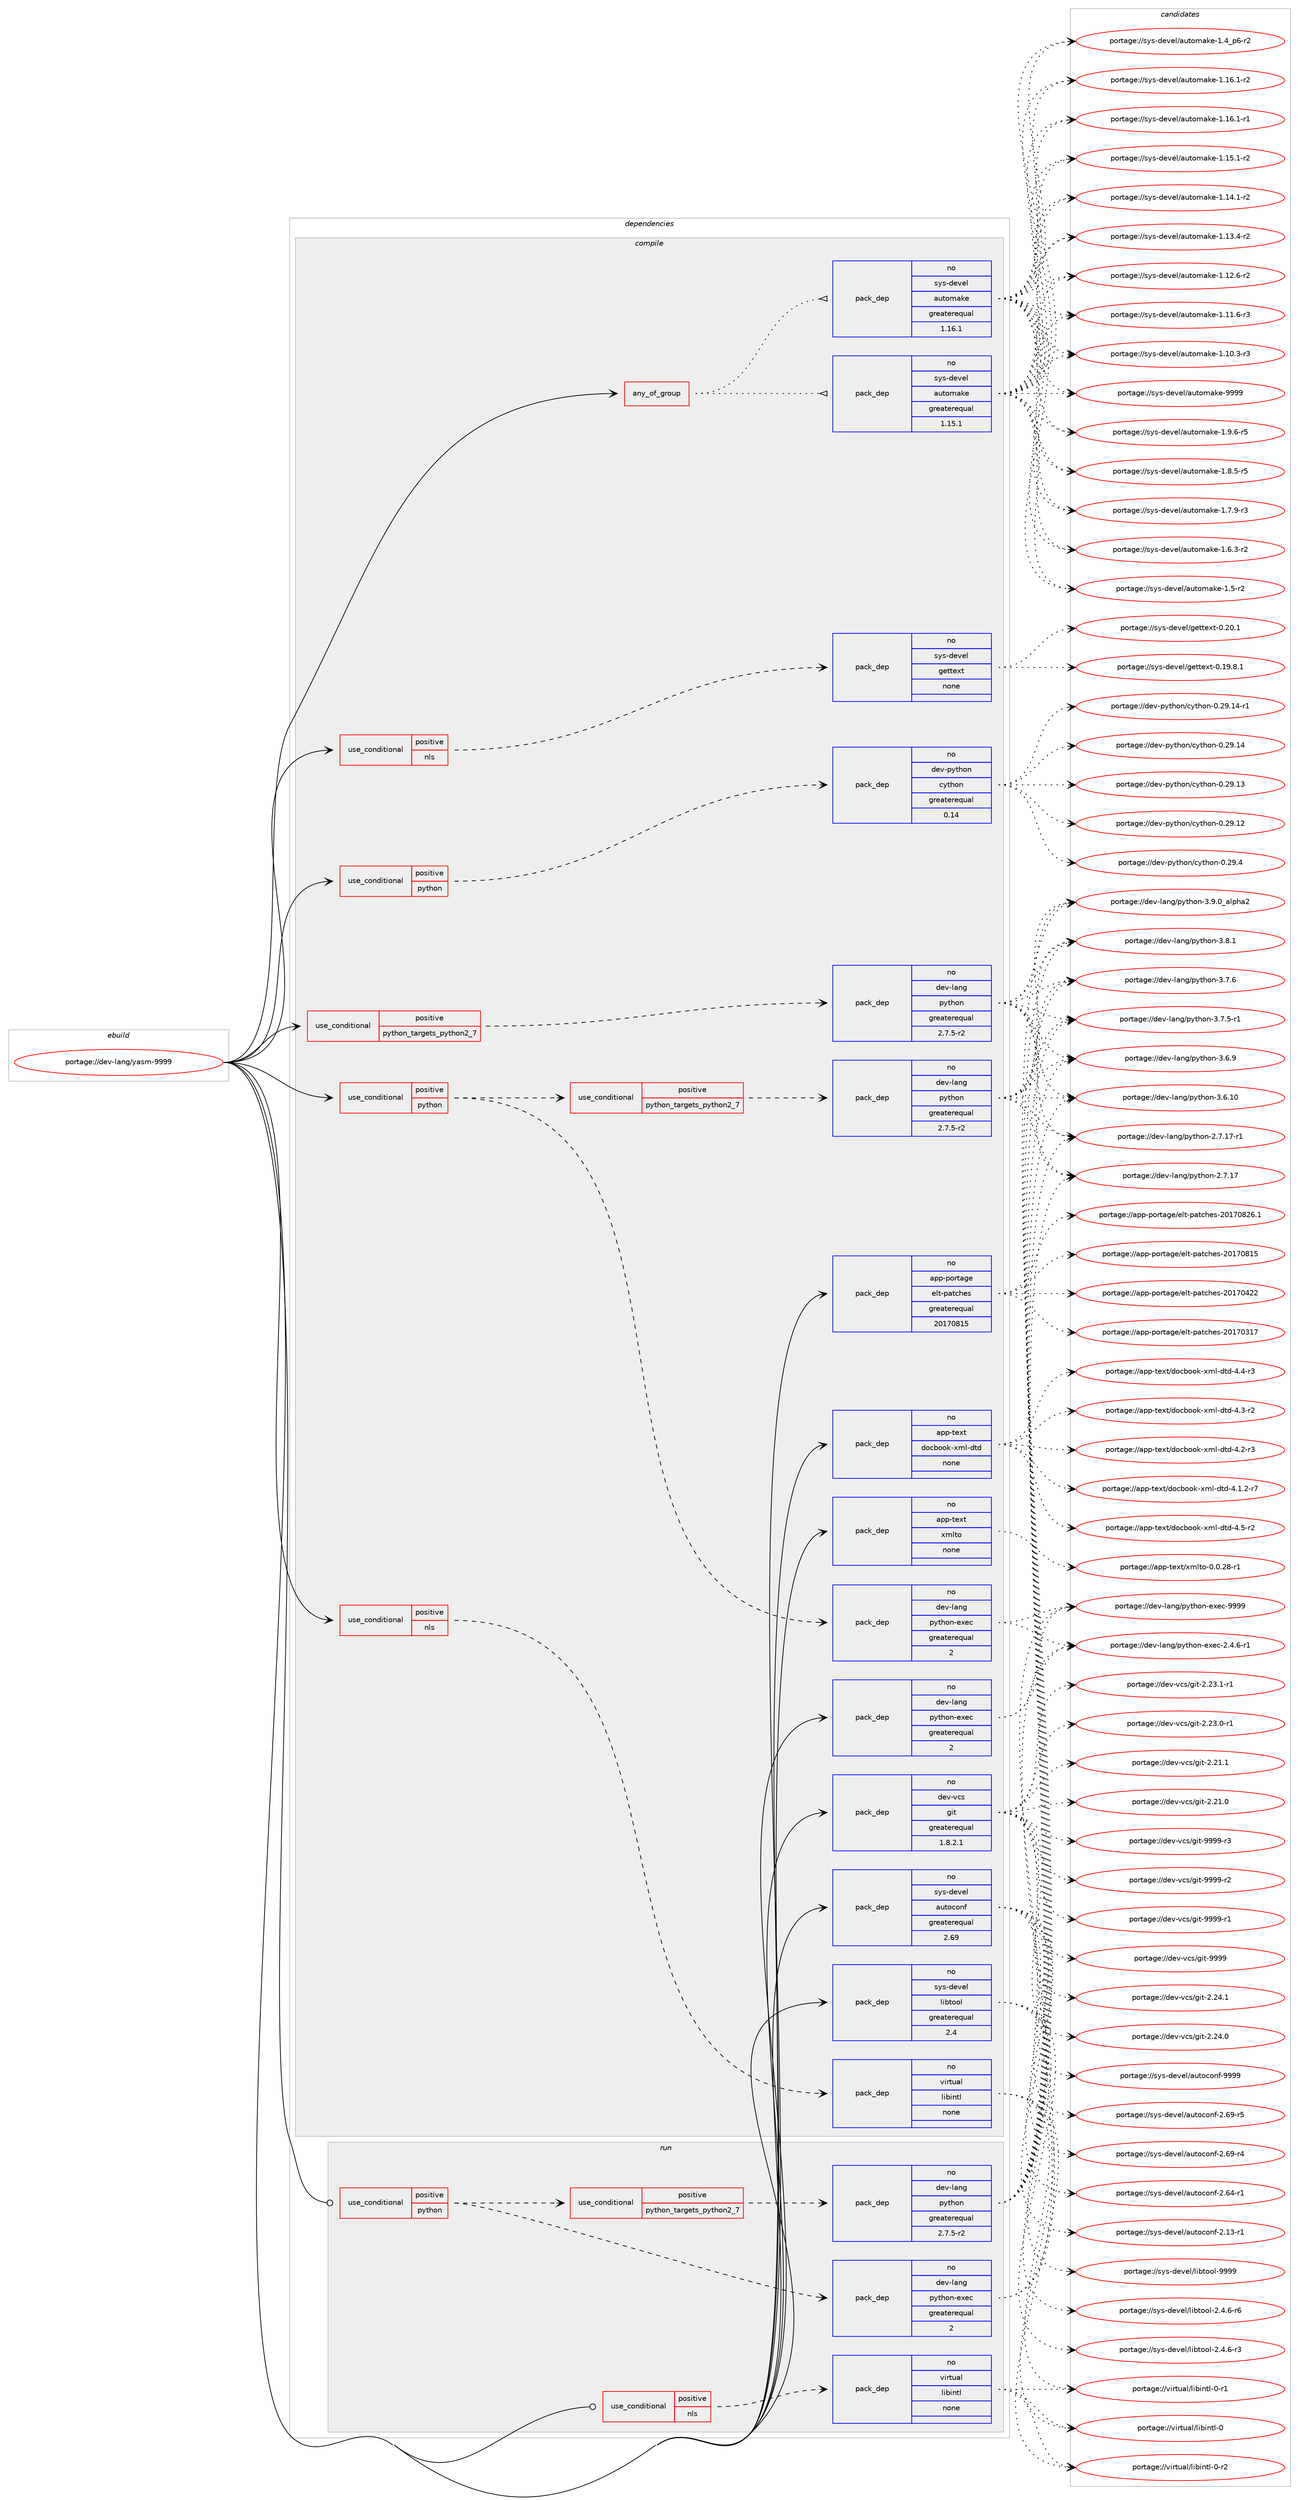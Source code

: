 digraph prolog {

# *************
# Graph options
# *************

newrank=true;
concentrate=true;
compound=true;
graph [rankdir=LR,fontname=Helvetica,fontsize=10,ranksep=1.5];#, ranksep=2.5, nodesep=0.2];
edge  [arrowhead=vee];
node  [fontname=Helvetica,fontsize=10];

# **********
# The ebuild
# **********

subgraph cluster_leftcol {
color=gray;
label=<<i>ebuild</i>>;
id [label="portage://dev-lang/yasm-9999", color=red, width=4, href="../dev-lang/yasm-9999.svg"];
}

# ****************
# The dependencies
# ****************

subgraph cluster_midcol {
color=gray;
label=<<i>dependencies</i>>;
subgraph cluster_compile {
fillcolor="#eeeeee";
style=filled;
label=<<i>compile</i>>;
subgraph any5150 {
dependency516960 [label=<<TABLE BORDER="0" CELLBORDER="1" CELLSPACING="0" CELLPADDING="4"><TR><TD CELLPADDING="10">any_of_group</TD></TR></TABLE>>, shape=none, color=red];subgraph pack385137 {
dependency516961 [label=<<TABLE BORDER="0" CELLBORDER="1" CELLSPACING="0" CELLPADDING="4" WIDTH="220"><TR><TD ROWSPAN="6" CELLPADDING="30">pack_dep</TD></TR><TR><TD WIDTH="110">no</TD></TR><TR><TD>sys-devel</TD></TR><TR><TD>automake</TD></TR><TR><TD>greaterequal</TD></TR><TR><TD>1.16.1</TD></TR></TABLE>>, shape=none, color=blue];
}
dependency516960:e -> dependency516961:w [weight=20,style="dotted",arrowhead="oinv"];
subgraph pack385138 {
dependency516962 [label=<<TABLE BORDER="0" CELLBORDER="1" CELLSPACING="0" CELLPADDING="4" WIDTH="220"><TR><TD ROWSPAN="6" CELLPADDING="30">pack_dep</TD></TR><TR><TD WIDTH="110">no</TD></TR><TR><TD>sys-devel</TD></TR><TR><TD>automake</TD></TR><TR><TD>greaterequal</TD></TR><TR><TD>1.15.1</TD></TR></TABLE>>, shape=none, color=blue];
}
dependency516960:e -> dependency516962:w [weight=20,style="dotted",arrowhead="oinv"];
}
id:e -> dependency516960:w [weight=20,style="solid",arrowhead="vee"];
subgraph cond126436 {
dependency516963 [label=<<TABLE BORDER="0" CELLBORDER="1" CELLSPACING="0" CELLPADDING="4"><TR><TD ROWSPAN="3" CELLPADDING="10">use_conditional</TD></TR><TR><TD>positive</TD></TR><TR><TD>nls</TD></TR></TABLE>>, shape=none, color=red];
subgraph pack385139 {
dependency516964 [label=<<TABLE BORDER="0" CELLBORDER="1" CELLSPACING="0" CELLPADDING="4" WIDTH="220"><TR><TD ROWSPAN="6" CELLPADDING="30">pack_dep</TD></TR><TR><TD WIDTH="110">no</TD></TR><TR><TD>sys-devel</TD></TR><TR><TD>gettext</TD></TR><TR><TD>none</TD></TR><TR><TD></TD></TR></TABLE>>, shape=none, color=blue];
}
dependency516963:e -> dependency516964:w [weight=20,style="dashed",arrowhead="vee"];
}
id:e -> dependency516963:w [weight=20,style="solid",arrowhead="vee"];
subgraph cond126437 {
dependency516965 [label=<<TABLE BORDER="0" CELLBORDER="1" CELLSPACING="0" CELLPADDING="4"><TR><TD ROWSPAN="3" CELLPADDING="10">use_conditional</TD></TR><TR><TD>positive</TD></TR><TR><TD>nls</TD></TR></TABLE>>, shape=none, color=red];
subgraph pack385140 {
dependency516966 [label=<<TABLE BORDER="0" CELLBORDER="1" CELLSPACING="0" CELLPADDING="4" WIDTH="220"><TR><TD ROWSPAN="6" CELLPADDING="30">pack_dep</TD></TR><TR><TD WIDTH="110">no</TD></TR><TR><TD>virtual</TD></TR><TR><TD>libintl</TD></TR><TR><TD>none</TD></TR><TR><TD></TD></TR></TABLE>>, shape=none, color=blue];
}
dependency516965:e -> dependency516966:w [weight=20,style="dashed",arrowhead="vee"];
}
id:e -> dependency516965:w [weight=20,style="solid",arrowhead="vee"];
subgraph cond126438 {
dependency516967 [label=<<TABLE BORDER="0" CELLBORDER="1" CELLSPACING="0" CELLPADDING="4"><TR><TD ROWSPAN="3" CELLPADDING="10">use_conditional</TD></TR><TR><TD>positive</TD></TR><TR><TD>python</TD></TR></TABLE>>, shape=none, color=red];
subgraph cond126439 {
dependency516968 [label=<<TABLE BORDER="0" CELLBORDER="1" CELLSPACING="0" CELLPADDING="4"><TR><TD ROWSPAN="3" CELLPADDING="10">use_conditional</TD></TR><TR><TD>positive</TD></TR><TR><TD>python_targets_python2_7</TD></TR></TABLE>>, shape=none, color=red];
subgraph pack385141 {
dependency516969 [label=<<TABLE BORDER="0" CELLBORDER="1" CELLSPACING="0" CELLPADDING="4" WIDTH="220"><TR><TD ROWSPAN="6" CELLPADDING="30">pack_dep</TD></TR><TR><TD WIDTH="110">no</TD></TR><TR><TD>dev-lang</TD></TR><TR><TD>python</TD></TR><TR><TD>greaterequal</TD></TR><TR><TD>2.7.5-r2</TD></TR></TABLE>>, shape=none, color=blue];
}
dependency516968:e -> dependency516969:w [weight=20,style="dashed",arrowhead="vee"];
}
dependency516967:e -> dependency516968:w [weight=20,style="dashed",arrowhead="vee"];
subgraph pack385142 {
dependency516970 [label=<<TABLE BORDER="0" CELLBORDER="1" CELLSPACING="0" CELLPADDING="4" WIDTH="220"><TR><TD ROWSPAN="6" CELLPADDING="30">pack_dep</TD></TR><TR><TD WIDTH="110">no</TD></TR><TR><TD>dev-lang</TD></TR><TR><TD>python-exec</TD></TR><TR><TD>greaterequal</TD></TR><TR><TD>2</TD></TR></TABLE>>, shape=none, color=blue];
}
dependency516967:e -> dependency516970:w [weight=20,style="dashed",arrowhead="vee"];
}
id:e -> dependency516967:w [weight=20,style="solid",arrowhead="vee"];
subgraph cond126440 {
dependency516971 [label=<<TABLE BORDER="0" CELLBORDER="1" CELLSPACING="0" CELLPADDING="4"><TR><TD ROWSPAN="3" CELLPADDING="10">use_conditional</TD></TR><TR><TD>positive</TD></TR><TR><TD>python</TD></TR></TABLE>>, shape=none, color=red];
subgraph pack385143 {
dependency516972 [label=<<TABLE BORDER="0" CELLBORDER="1" CELLSPACING="0" CELLPADDING="4" WIDTH="220"><TR><TD ROWSPAN="6" CELLPADDING="30">pack_dep</TD></TR><TR><TD WIDTH="110">no</TD></TR><TR><TD>dev-python</TD></TR><TR><TD>cython</TD></TR><TR><TD>greaterequal</TD></TR><TR><TD>0.14</TD></TR></TABLE>>, shape=none, color=blue];
}
dependency516971:e -> dependency516972:w [weight=20,style="dashed",arrowhead="vee"];
}
id:e -> dependency516971:w [weight=20,style="solid",arrowhead="vee"];
subgraph cond126441 {
dependency516973 [label=<<TABLE BORDER="0" CELLBORDER="1" CELLSPACING="0" CELLPADDING="4"><TR><TD ROWSPAN="3" CELLPADDING="10">use_conditional</TD></TR><TR><TD>positive</TD></TR><TR><TD>python_targets_python2_7</TD></TR></TABLE>>, shape=none, color=red];
subgraph pack385144 {
dependency516974 [label=<<TABLE BORDER="0" CELLBORDER="1" CELLSPACING="0" CELLPADDING="4" WIDTH="220"><TR><TD ROWSPAN="6" CELLPADDING="30">pack_dep</TD></TR><TR><TD WIDTH="110">no</TD></TR><TR><TD>dev-lang</TD></TR><TR><TD>python</TD></TR><TR><TD>greaterequal</TD></TR><TR><TD>2.7.5-r2</TD></TR></TABLE>>, shape=none, color=blue];
}
dependency516973:e -> dependency516974:w [weight=20,style="dashed",arrowhead="vee"];
}
id:e -> dependency516973:w [weight=20,style="solid",arrowhead="vee"];
subgraph pack385145 {
dependency516975 [label=<<TABLE BORDER="0" CELLBORDER="1" CELLSPACING="0" CELLPADDING="4" WIDTH="220"><TR><TD ROWSPAN="6" CELLPADDING="30">pack_dep</TD></TR><TR><TD WIDTH="110">no</TD></TR><TR><TD>app-portage</TD></TR><TR><TD>elt-patches</TD></TR><TR><TD>greaterequal</TD></TR><TR><TD>20170815</TD></TR></TABLE>>, shape=none, color=blue];
}
id:e -> dependency516975:w [weight=20,style="solid",arrowhead="vee"];
subgraph pack385146 {
dependency516976 [label=<<TABLE BORDER="0" CELLBORDER="1" CELLSPACING="0" CELLPADDING="4" WIDTH="220"><TR><TD ROWSPAN="6" CELLPADDING="30">pack_dep</TD></TR><TR><TD WIDTH="110">no</TD></TR><TR><TD>app-text</TD></TR><TR><TD>docbook-xml-dtd</TD></TR><TR><TD>none</TD></TR><TR><TD></TD></TR></TABLE>>, shape=none, color=blue];
}
id:e -> dependency516976:w [weight=20,style="solid",arrowhead="vee"];
subgraph pack385147 {
dependency516977 [label=<<TABLE BORDER="0" CELLBORDER="1" CELLSPACING="0" CELLPADDING="4" WIDTH="220"><TR><TD ROWSPAN="6" CELLPADDING="30">pack_dep</TD></TR><TR><TD WIDTH="110">no</TD></TR><TR><TD>app-text</TD></TR><TR><TD>xmlto</TD></TR><TR><TD>none</TD></TR><TR><TD></TD></TR></TABLE>>, shape=none, color=blue];
}
id:e -> dependency516977:w [weight=20,style="solid",arrowhead="vee"];
subgraph pack385148 {
dependency516978 [label=<<TABLE BORDER="0" CELLBORDER="1" CELLSPACING="0" CELLPADDING="4" WIDTH="220"><TR><TD ROWSPAN="6" CELLPADDING="30">pack_dep</TD></TR><TR><TD WIDTH="110">no</TD></TR><TR><TD>dev-lang</TD></TR><TR><TD>python-exec</TD></TR><TR><TD>greaterequal</TD></TR><TR><TD>2</TD></TR></TABLE>>, shape=none, color=blue];
}
id:e -> dependency516978:w [weight=20,style="solid",arrowhead="vee"];
subgraph pack385149 {
dependency516979 [label=<<TABLE BORDER="0" CELLBORDER="1" CELLSPACING="0" CELLPADDING="4" WIDTH="220"><TR><TD ROWSPAN="6" CELLPADDING="30">pack_dep</TD></TR><TR><TD WIDTH="110">no</TD></TR><TR><TD>dev-vcs</TD></TR><TR><TD>git</TD></TR><TR><TD>greaterequal</TD></TR><TR><TD>1.8.2.1</TD></TR></TABLE>>, shape=none, color=blue];
}
id:e -> dependency516979:w [weight=20,style="solid",arrowhead="vee"];
subgraph pack385150 {
dependency516980 [label=<<TABLE BORDER="0" CELLBORDER="1" CELLSPACING="0" CELLPADDING="4" WIDTH="220"><TR><TD ROWSPAN="6" CELLPADDING="30">pack_dep</TD></TR><TR><TD WIDTH="110">no</TD></TR><TR><TD>sys-devel</TD></TR><TR><TD>autoconf</TD></TR><TR><TD>greaterequal</TD></TR><TR><TD>2.69</TD></TR></TABLE>>, shape=none, color=blue];
}
id:e -> dependency516980:w [weight=20,style="solid",arrowhead="vee"];
subgraph pack385151 {
dependency516981 [label=<<TABLE BORDER="0" CELLBORDER="1" CELLSPACING="0" CELLPADDING="4" WIDTH="220"><TR><TD ROWSPAN="6" CELLPADDING="30">pack_dep</TD></TR><TR><TD WIDTH="110">no</TD></TR><TR><TD>sys-devel</TD></TR><TR><TD>libtool</TD></TR><TR><TD>greaterequal</TD></TR><TR><TD>2.4</TD></TR></TABLE>>, shape=none, color=blue];
}
id:e -> dependency516981:w [weight=20,style="solid",arrowhead="vee"];
}
subgraph cluster_compileandrun {
fillcolor="#eeeeee";
style=filled;
label=<<i>compile and run</i>>;
}
subgraph cluster_run {
fillcolor="#eeeeee";
style=filled;
label=<<i>run</i>>;
subgraph cond126442 {
dependency516982 [label=<<TABLE BORDER="0" CELLBORDER="1" CELLSPACING="0" CELLPADDING="4"><TR><TD ROWSPAN="3" CELLPADDING="10">use_conditional</TD></TR><TR><TD>positive</TD></TR><TR><TD>nls</TD></TR></TABLE>>, shape=none, color=red];
subgraph pack385152 {
dependency516983 [label=<<TABLE BORDER="0" CELLBORDER="1" CELLSPACING="0" CELLPADDING="4" WIDTH="220"><TR><TD ROWSPAN="6" CELLPADDING="30">pack_dep</TD></TR><TR><TD WIDTH="110">no</TD></TR><TR><TD>virtual</TD></TR><TR><TD>libintl</TD></TR><TR><TD>none</TD></TR><TR><TD></TD></TR></TABLE>>, shape=none, color=blue];
}
dependency516982:e -> dependency516983:w [weight=20,style="dashed",arrowhead="vee"];
}
id:e -> dependency516982:w [weight=20,style="solid",arrowhead="odot"];
subgraph cond126443 {
dependency516984 [label=<<TABLE BORDER="0" CELLBORDER="1" CELLSPACING="0" CELLPADDING="4"><TR><TD ROWSPAN="3" CELLPADDING="10">use_conditional</TD></TR><TR><TD>positive</TD></TR><TR><TD>python</TD></TR></TABLE>>, shape=none, color=red];
subgraph cond126444 {
dependency516985 [label=<<TABLE BORDER="0" CELLBORDER="1" CELLSPACING="0" CELLPADDING="4"><TR><TD ROWSPAN="3" CELLPADDING="10">use_conditional</TD></TR><TR><TD>positive</TD></TR><TR><TD>python_targets_python2_7</TD></TR></TABLE>>, shape=none, color=red];
subgraph pack385153 {
dependency516986 [label=<<TABLE BORDER="0" CELLBORDER="1" CELLSPACING="0" CELLPADDING="4" WIDTH="220"><TR><TD ROWSPAN="6" CELLPADDING="30">pack_dep</TD></TR><TR><TD WIDTH="110">no</TD></TR><TR><TD>dev-lang</TD></TR><TR><TD>python</TD></TR><TR><TD>greaterequal</TD></TR><TR><TD>2.7.5-r2</TD></TR></TABLE>>, shape=none, color=blue];
}
dependency516985:e -> dependency516986:w [weight=20,style="dashed",arrowhead="vee"];
}
dependency516984:e -> dependency516985:w [weight=20,style="dashed",arrowhead="vee"];
subgraph pack385154 {
dependency516987 [label=<<TABLE BORDER="0" CELLBORDER="1" CELLSPACING="0" CELLPADDING="4" WIDTH="220"><TR><TD ROWSPAN="6" CELLPADDING="30">pack_dep</TD></TR><TR><TD WIDTH="110">no</TD></TR><TR><TD>dev-lang</TD></TR><TR><TD>python-exec</TD></TR><TR><TD>greaterequal</TD></TR><TR><TD>2</TD></TR></TABLE>>, shape=none, color=blue];
}
dependency516984:e -> dependency516987:w [weight=20,style="dashed",arrowhead="vee"];
}
id:e -> dependency516984:w [weight=20,style="solid",arrowhead="odot"];
}
}

# **************
# The candidates
# **************

subgraph cluster_choices {
rank=same;
color=gray;
label=<<i>candidates</i>>;

subgraph choice385137 {
color=black;
nodesep=1;
choice115121115451001011181011084797117116111109971071014557575757 [label="portage://sys-devel/automake-9999", color=red, width=4,href="../sys-devel/automake-9999.svg"];
choice115121115451001011181011084797117116111109971071014549465746544511453 [label="portage://sys-devel/automake-1.9.6-r5", color=red, width=4,href="../sys-devel/automake-1.9.6-r5.svg"];
choice115121115451001011181011084797117116111109971071014549465646534511453 [label="portage://sys-devel/automake-1.8.5-r5", color=red, width=4,href="../sys-devel/automake-1.8.5-r5.svg"];
choice115121115451001011181011084797117116111109971071014549465546574511451 [label="portage://sys-devel/automake-1.7.9-r3", color=red, width=4,href="../sys-devel/automake-1.7.9-r3.svg"];
choice115121115451001011181011084797117116111109971071014549465446514511450 [label="portage://sys-devel/automake-1.6.3-r2", color=red, width=4,href="../sys-devel/automake-1.6.3-r2.svg"];
choice11512111545100101118101108479711711611110997107101454946534511450 [label="portage://sys-devel/automake-1.5-r2", color=red, width=4,href="../sys-devel/automake-1.5-r2.svg"];
choice115121115451001011181011084797117116111109971071014549465295112544511450 [label="portage://sys-devel/automake-1.4_p6-r2", color=red, width=4,href="../sys-devel/automake-1.4_p6-r2.svg"];
choice11512111545100101118101108479711711611110997107101454946495446494511450 [label="portage://sys-devel/automake-1.16.1-r2", color=red, width=4,href="../sys-devel/automake-1.16.1-r2.svg"];
choice11512111545100101118101108479711711611110997107101454946495446494511449 [label="portage://sys-devel/automake-1.16.1-r1", color=red, width=4,href="../sys-devel/automake-1.16.1-r1.svg"];
choice11512111545100101118101108479711711611110997107101454946495346494511450 [label="portage://sys-devel/automake-1.15.1-r2", color=red, width=4,href="../sys-devel/automake-1.15.1-r2.svg"];
choice11512111545100101118101108479711711611110997107101454946495246494511450 [label="portage://sys-devel/automake-1.14.1-r2", color=red, width=4,href="../sys-devel/automake-1.14.1-r2.svg"];
choice11512111545100101118101108479711711611110997107101454946495146524511450 [label="portage://sys-devel/automake-1.13.4-r2", color=red, width=4,href="../sys-devel/automake-1.13.4-r2.svg"];
choice11512111545100101118101108479711711611110997107101454946495046544511450 [label="portage://sys-devel/automake-1.12.6-r2", color=red, width=4,href="../sys-devel/automake-1.12.6-r2.svg"];
choice11512111545100101118101108479711711611110997107101454946494946544511451 [label="portage://sys-devel/automake-1.11.6-r3", color=red, width=4,href="../sys-devel/automake-1.11.6-r3.svg"];
choice11512111545100101118101108479711711611110997107101454946494846514511451 [label="portage://sys-devel/automake-1.10.3-r3", color=red, width=4,href="../sys-devel/automake-1.10.3-r3.svg"];
dependency516961:e -> choice115121115451001011181011084797117116111109971071014557575757:w [style=dotted,weight="100"];
dependency516961:e -> choice115121115451001011181011084797117116111109971071014549465746544511453:w [style=dotted,weight="100"];
dependency516961:e -> choice115121115451001011181011084797117116111109971071014549465646534511453:w [style=dotted,weight="100"];
dependency516961:e -> choice115121115451001011181011084797117116111109971071014549465546574511451:w [style=dotted,weight="100"];
dependency516961:e -> choice115121115451001011181011084797117116111109971071014549465446514511450:w [style=dotted,weight="100"];
dependency516961:e -> choice11512111545100101118101108479711711611110997107101454946534511450:w [style=dotted,weight="100"];
dependency516961:e -> choice115121115451001011181011084797117116111109971071014549465295112544511450:w [style=dotted,weight="100"];
dependency516961:e -> choice11512111545100101118101108479711711611110997107101454946495446494511450:w [style=dotted,weight="100"];
dependency516961:e -> choice11512111545100101118101108479711711611110997107101454946495446494511449:w [style=dotted,weight="100"];
dependency516961:e -> choice11512111545100101118101108479711711611110997107101454946495346494511450:w [style=dotted,weight="100"];
dependency516961:e -> choice11512111545100101118101108479711711611110997107101454946495246494511450:w [style=dotted,weight="100"];
dependency516961:e -> choice11512111545100101118101108479711711611110997107101454946495146524511450:w [style=dotted,weight="100"];
dependency516961:e -> choice11512111545100101118101108479711711611110997107101454946495046544511450:w [style=dotted,weight="100"];
dependency516961:e -> choice11512111545100101118101108479711711611110997107101454946494946544511451:w [style=dotted,weight="100"];
dependency516961:e -> choice11512111545100101118101108479711711611110997107101454946494846514511451:w [style=dotted,weight="100"];
}
subgraph choice385138 {
color=black;
nodesep=1;
choice115121115451001011181011084797117116111109971071014557575757 [label="portage://sys-devel/automake-9999", color=red, width=4,href="../sys-devel/automake-9999.svg"];
choice115121115451001011181011084797117116111109971071014549465746544511453 [label="portage://sys-devel/automake-1.9.6-r5", color=red, width=4,href="../sys-devel/automake-1.9.6-r5.svg"];
choice115121115451001011181011084797117116111109971071014549465646534511453 [label="portage://sys-devel/automake-1.8.5-r5", color=red, width=4,href="../sys-devel/automake-1.8.5-r5.svg"];
choice115121115451001011181011084797117116111109971071014549465546574511451 [label="portage://sys-devel/automake-1.7.9-r3", color=red, width=4,href="../sys-devel/automake-1.7.9-r3.svg"];
choice115121115451001011181011084797117116111109971071014549465446514511450 [label="portage://sys-devel/automake-1.6.3-r2", color=red, width=4,href="../sys-devel/automake-1.6.3-r2.svg"];
choice11512111545100101118101108479711711611110997107101454946534511450 [label="portage://sys-devel/automake-1.5-r2", color=red, width=4,href="../sys-devel/automake-1.5-r2.svg"];
choice115121115451001011181011084797117116111109971071014549465295112544511450 [label="portage://sys-devel/automake-1.4_p6-r2", color=red, width=4,href="../sys-devel/automake-1.4_p6-r2.svg"];
choice11512111545100101118101108479711711611110997107101454946495446494511450 [label="portage://sys-devel/automake-1.16.1-r2", color=red, width=4,href="../sys-devel/automake-1.16.1-r2.svg"];
choice11512111545100101118101108479711711611110997107101454946495446494511449 [label="portage://sys-devel/automake-1.16.1-r1", color=red, width=4,href="../sys-devel/automake-1.16.1-r1.svg"];
choice11512111545100101118101108479711711611110997107101454946495346494511450 [label="portage://sys-devel/automake-1.15.1-r2", color=red, width=4,href="../sys-devel/automake-1.15.1-r2.svg"];
choice11512111545100101118101108479711711611110997107101454946495246494511450 [label="portage://sys-devel/automake-1.14.1-r2", color=red, width=4,href="../sys-devel/automake-1.14.1-r2.svg"];
choice11512111545100101118101108479711711611110997107101454946495146524511450 [label="portage://sys-devel/automake-1.13.4-r2", color=red, width=4,href="../sys-devel/automake-1.13.4-r2.svg"];
choice11512111545100101118101108479711711611110997107101454946495046544511450 [label="portage://sys-devel/automake-1.12.6-r2", color=red, width=4,href="../sys-devel/automake-1.12.6-r2.svg"];
choice11512111545100101118101108479711711611110997107101454946494946544511451 [label="portage://sys-devel/automake-1.11.6-r3", color=red, width=4,href="../sys-devel/automake-1.11.6-r3.svg"];
choice11512111545100101118101108479711711611110997107101454946494846514511451 [label="portage://sys-devel/automake-1.10.3-r3", color=red, width=4,href="../sys-devel/automake-1.10.3-r3.svg"];
dependency516962:e -> choice115121115451001011181011084797117116111109971071014557575757:w [style=dotted,weight="100"];
dependency516962:e -> choice115121115451001011181011084797117116111109971071014549465746544511453:w [style=dotted,weight="100"];
dependency516962:e -> choice115121115451001011181011084797117116111109971071014549465646534511453:w [style=dotted,weight="100"];
dependency516962:e -> choice115121115451001011181011084797117116111109971071014549465546574511451:w [style=dotted,weight="100"];
dependency516962:e -> choice115121115451001011181011084797117116111109971071014549465446514511450:w [style=dotted,weight="100"];
dependency516962:e -> choice11512111545100101118101108479711711611110997107101454946534511450:w [style=dotted,weight="100"];
dependency516962:e -> choice115121115451001011181011084797117116111109971071014549465295112544511450:w [style=dotted,weight="100"];
dependency516962:e -> choice11512111545100101118101108479711711611110997107101454946495446494511450:w [style=dotted,weight="100"];
dependency516962:e -> choice11512111545100101118101108479711711611110997107101454946495446494511449:w [style=dotted,weight="100"];
dependency516962:e -> choice11512111545100101118101108479711711611110997107101454946495346494511450:w [style=dotted,weight="100"];
dependency516962:e -> choice11512111545100101118101108479711711611110997107101454946495246494511450:w [style=dotted,weight="100"];
dependency516962:e -> choice11512111545100101118101108479711711611110997107101454946495146524511450:w [style=dotted,weight="100"];
dependency516962:e -> choice11512111545100101118101108479711711611110997107101454946495046544511450:w [style=dotted,weight="100"];
dependency516962:e -> choice11512111545100101118101108479711711611110997107101454946494946544511451:w [style=dotted,weight="100"];
dependency516962:e -> choice11512111545100101118101108479711711611110997107101454946494846514511451:w [style=dotted,weight="100"];
}
subgraph choice385139 {
color=black;
nodesep=1;
choice115121115451001011181011084710310111611610112011645484650484649 [label="portage://sys-devel/gettext-0.20.1", color=red, width=4,href="../sys-devel/gettext-0.20.1.svg"];
choice1151211154510010111810110847103101116116101120116454846495746564649 [label="portage://sys-devel/gettext-0.19.8.1", color=red, width=4,href="../sys-devel/gettext-0.19.8.1.svg"];
dependency516964:e -> choice115121115451001011181011084710310111611610112011645484650484649:w [style=dotted,weight="100"];
dependency516964:e -> choice1151211154510010111810110847103101116116101120116454846495746564649:w [style=dotted,weight="100"];
}
subgraph choice385140 {
color=black;
nodesep=1;
choice11810511411611797108471081059810511011610845484511450 [label="portage://virtual/libintl-0-r2", color=red, width=4,href="../virtual/libintl-0-r2.svg"];
choice11810511411611797108471081059810511011610845484511449 [label="portage://virtual/libintl-0-r1", color=red, width=4,href="../virtual/libintl-0-r1.svg"];
choice1181051141161179710847108105981051101161084548 [label="portage://virtual/libintl-0", color=red, width=4,href="../virtual/libintl-0.svg"];
dependency516966:e -> choice11810511411611797108471081059810511011610845484511450:w [style=dotted,weight="100"];
dependency516966:e -> choice11810511411611797108471081059810511011610845484511449:w [style=dotted,weight="100"];
dependency516966:e -> choice1181051141161179710847108105981051101161084548:w [style=dotted,weight="100"];
}
subgraph choice385141 {
color=black;
nodesep=1;
choice10010111845108971101034711212111610411111045514657464895971081121049750 [label="portage://dev-lang/python-3.9.0_alpha2", color=red, width=4,href="../dev-lang/python-3.9.0_alpha2.svg"];
choice100101118451089711010347112121116104111110455146564649 [label="portage://dev-lang/python-3.8.1", color=red, width=4,href="../dev-lang/python-3.8.1.svg"];
choice100101118451089711010347112121116104111110455146554654 [label="portage://dev-lang/python-3.7.6", color=red, width=4,href="../dev-lang/python-3.7.6.svg"];
choice1001011184510897110103471121211161041111104551465546534511449 [label="portage://dev-lang/python-3.7.5-r1", color=red, width=4,href="../dev-lang/python-3.7.5-r1.svg"];
choice100101118451089711010347112121116104111110455146544657 [label="portage://dev-lang/python-3.6.9", color=red, width=4,href="../dev-lang/python-3.6.9.svg"];
choice10010111845108971101034711212111610411111045514654464948 [label="portage://dev-lang/python-3.6.10", color=red, width=4,href="../dev-lang/python-3.6.10.svg"];
choice100101118451089711010347112121116104111110455046554649554511449 [label="portage://dev-lang/python-2.7.17-r1", color=red, width=4,href="../dev-lang/python-2.7.17-r1.svg"];
choice10010111845108971101034711212111610411111045504655464955 [label="portage://dev-lang/python-2.7.17", color=red, width=4,href="../dev-lang/python-2.7.17.svg"];
dependency516969:e -> choice10010111845108971101034711212111610411111045514657464895971081121049750:w [style=dotted,weight="100"];
dependency516969:e -> choice100101118451089711010347112121116104111110455146564649:w [style=dotted,weight="100"];
dependency516969:e -> choice100101118451089711010347112121116104111110455146554654:w [style=dotted,weight="100"];
dependency516969:e -> choice1001011184510897110103471121211161041111104551465546534511449:w [style=dotted,weight="100"];
dependency516969:e -> choice100101118451089711010347112121116104111110455146544657:w [style=dotted,weight="100"];
dependency516969:e -> choice10010111845108971101034711212111610411111045514654464948:w [style=dotted,weight="100"];
dependency516969:e -> choice100101118451089711010347112121116104111110455046554649554511449:w [style=dotted,weight="100"];
dependency516969:e -> choice10010111845108971101034711212111610411111045504655464955:w [style=dotted,weight="100"];
}
subgraph choice385142 {
color=black;
nodesep=1;
choice10010111845108971101034711212111610411111045101120101994557575757 [label="portage://dev-lang/python-exec-9999", color=red, width=4,href="../dev-lang/python-exec-9999.svg"];
choice10010111845108971101034711212111610411111045101120101994550465246544511449 [label="portage://dev-lang/python-exec-2.4.6-r1", color=red, width=4,href="../dev-lang/python-exec-2.4.6-r1.svg"];
dependency516970:e -> choice10010111845108971101034711212111610411111045101120101994557575757:w [style=dotted,weight="100"];
dependency516970:e -> choice10010111845108971101034711212111610411111045101120101994550465246544511449:w [style=dotted,weight="100"];
}
subgraph choice385143 {
color=black;
nodesep=1;
choice10010111845112121116104111110479912111610411111045484650574652 [label="portage://dev-python/cython-0.29.4", color=red, width=4,href="../dev-python/cython-0.29.4.svg"];
choice10010111845112121116104111110479912111610411111045484650574649524511449 [label="portage://dev-python/cython-0.29.14-r1", color=red, width=4,href="../dev-python/cython-0.29.14-r1.svg"];
choice1001011184511212111610411111047991211161041111104548465057464952 [label="portage://dev-python/cython-0.29.14", color=red, width=4,href="../dev-python/cython-0.29.14.svg"];
choice1001011184511212111610411111047991211161041111104548465057464951 [label="portage://dev-python/cython-0.29.13", color=red, width=4,href="../dev-python/cython-0.29.13.svg"];
choice1001011184511212111610411111047991211161041111104548465057464950 [label="portage://dev-python/cython-0.29.12", color=red, width=4,href="../dev-python/cython-0.29.12.svg"];
dependency516972:e -> choice10010111845112121116104111110479912111610411111045484650574652:w [style=dotted,weight="100"];
dependency516972:e -> choice10010111845112121116104111110479912111610411111045484650574649524511449:w [style=dotted,weight="100"];
dependency516972:e -> choice1001011184511212111610411111047991211161041111104548465057464952:w [style=dotted,weight="100"];
dependency516972:e -> choice1001011184511212111610411111047991211161041111104548465057464951:w [style=dotted,weight="100"];
dependency516972:e -> choice1001011184511212111610411111047991211161041111104548465057464950:w [style=dotted,weight="100"];
}
subgraph choice385144 {
color=black;
nodesep=1;
choice10010111845108971101034711212111610411111045514657464895971081121049750 [label="portage://dev-lang/python-3.9.0_alpha2", color=red, width=4,href="../dev-lang/python-3.9.0_alpha2.svg"];
choice100101118451089711010347112121116104111110455146564649 [label="portage://dev-lang/python-3.8.1", color=red, width=4,href="../dev-lang/python-3.8.1.svg"];
choice100101118451089711010347112121116104111110455146554654 [label="portage://dev-lang/python-3.7.6", color=red, width=4,href="../dev-lang/python-3.7.6.svg"];
choice1001011184510897110103471121211161041111104551465546534511449 [label="portage://dev-lang/python-3.7.5-r1", color=red, width=4,href="../dev-lang/python-3.7.5-r1.svg"];
choice100101118451089711010347112121116104111110455146544657 [label="portage://dev-lang/python-3.6.9", color=red, width=4,href="../dev-lang/python-3.6.9.svg"];
choice10010111845108971101034711212111610411111045514654464948 [label="portage://dev-lang/python-3.6.10", color=red, width=4,href="../dev-lang/python-3.6.10.svg"];
choice100101118451089711010347112121116104111110455046554649554511449 [label="portage://dev-lang/python-2.7.17-r1", color=red, width=4,href="../dev-lang/python-2.7.17-r1.svg"];
choice10010111845108971101034711212111610411111045504655464955 [label="portage://dev-lang/python-2.7.17", color=red, width=4,href="../dev-lang/python-2.7.17.svg"];
dependency516974:e -> choice10010111845108971101034711212111610411111045514657464895971081121049750:w [style=dotted,weight="100"];
dependency516974:e -> choice100101118451089711010347112121116104111110455146564649:w [style=dotted,weight="100"];
dependency516974:e -> choice100101118451089711010347112121116104111110455146554654:w [style=dotted,weight="100"];
dependency516974:e -> choice1001011184510897110103471121211161041111104551465546534511449:w [style=dotted,weight="100"];
dependency516974:e -> choice100101118451089711010347112121116104111110455146544657:w [style=dotted,weight="100"];
dependency516974:e -> choice10010111845108971101034711212111610411111045514654464948:w [style=dotted,weight="100"];
dependency516974:e -> choice100101118451089711010347112121116104111110455046554649554511449:w [style=dotted,weight="100"];
dependency516974:e -> choice10010111845108971101034711212111610411111045504655464955:w [style=dotted,weight="100"];
}
subgraph choice385145 {
color=black;
nodesep=1;
choice971121124511211111411697103101471011081164511297116991041011154550484955485650544649 [label="portage://app-portage/elt-patches-20170826.1", color=red, width=4,href="../app-portage/elt-patches-20170826.1.svg"];
choice97112112451121111141169710310147101108116451129711699104101115455048495548564953 [label="portage://app-portage/elt-patches-20170815", color=red, width=4,href="../app-portage/elt-patches-20170815.svg"];
choice97112112451121111141169710310147101108116451129711699104101115455048495548525050 [label="portage://app-portage/elt-patches-20170422", color=red, width=4,href="../app-portage/elt-patches-20170422.svg"];
choice97112112451121111141169710310147101108116451129711699104101115455048495548514955 [label="portage://app-portage/elt-patches-20170317", color=red, width=4,href="../app-portage/elt-patches-20170317.svg"];
dependency516975:e -> choice971121124511211111411697103101471011081164511297116991041011154550484955485650544649:w [style=dotted,weight="100"];
dependency516975:e -> choice97112112451121111141169710310147101108116451129711699104101115455048495548564953:w [style=dotted,weight="100"];
dependency516975:e -> choice97112112451121111141169710310147101108116451129711699104101115455048495548525050:w [style=dotted,weight="100"];
dependency516975:e -> choice97112112451121111141169710310147101108116451129711699104101115455048495548514955:w [style=dotted,weight="100"];
}
subgraph choice385146 {
color=black;
nodesep=1;
choice97112112451161011201164710011199981111111074512010910845100116100455246534511450 [label="portage://app-text/docbook-xml-dtd-4.5-r2", color=red, width=4,href="../app-text/docbook-xml-dtd-4.5-r2.svg"];
choice97112112451161011201164710011199981111111074512010910845100116100455246524511451 [label="portage://app-text/docbook-xml-dtd-4.4-r3", color=red, width=4,href="../app-text/docbook-xml-dtd-4.4-r3.svg"];
choice97112112451161011201164710011199981111111074512010910845100116100455246514511450 [label="portage://app-text/docbook-xml-dtd-4.3-r2", color=red, width=4,href="../app-text/docbook-xml-dtd-4.3-r2.svg"];
choice97112112451161011201164710011199981111111074512010910845100116100455246504511451 [label="portage://app-text/docbook-xml-dtd-4.2-r3", color=red, width=4,href="../app-text/docbook-xml-dtd-4.2-r3.svg"];
choice971121124511610112011647100111999811111110745120109108451001161004552464946504511455 [label="portage://app-text/docbook-xml-dtd-4.1.2-r7", color=red, width=4,href="../app-text/docbook-xml-dtd-4.1.2-r7.svg"];
dependency516976:e -> choice97112112451161011201164710011199981111111074512010910845100116100455246534511450:w [style=dotted,weight="100"];
dependency516976:e -> choice97112112451161011201164710011199981111111074512010910845100116100455246524511451:w [style=dotted,weight="100"];
dependency516976:e -> choice97112112451161011201164710011199981111111074512010910845100116100455246514511450:w [style=dotted,weight="100"];
dependency516976:e -> choice97112112451161011201164710011199981111111074512010910845100116100455246504511451:w [style=dotted,weight="100"];
dependency516976:e -> choice971121124511610112011647100111999811111110745120109108451001161004552464946504511455:w [style=dotted,weight="100"];
}
subgraph choice385147 {
color=black;
nodesep=1;
choice971121124511610112011647120109108116111454846484650564511449 [label="portage://app-text/xmlto-0.0.28-r1", color=red, width=4,href="../app-text/xmlto-0.0.28-r1.svg"];
dependency516977:e -> choice971121124511610112011647120109108116111454846484650564511449:w [style=dotted,weight="100"];
}
subgraph choice385148 {
color=black;
nodesep=1;
choice10010111845108971101034711212111610411111045101120101994557575757 [label="portage://dev-lang/python-exec-9999", color=red, width=4,href="../dev-lang/python-exec-9999.svg"];
choice10010111845108971101034711212111610411111045101120101994550465246544511449 [label="portage://dev-lang/python-exec-2.4.6-r1", color=red, width=4,href="../dev-lang/python-exec-2.4.6-r1.svg"];
dependency516978:e -> choice10010111845108971101034711212111610411111045101120101994557575757:w [style=dotted,weight="100"];
dependency516978:e -> choice10010111845108971101034711212111610411111045101120101994550465246544511449:w [style=dotted,weight="100"];
}
subgraph choice385149 {
color=black;
nodesep=1;
choice10010111845118991154710310511645575757574511451 [label="portage://dev-vcs/git-9999-r3", color=red, width=4,href="../dev-vcs/git-9999-r3.svg"];
choice10010111845118991154710310511645575757574511450 [label="portage://dev-vcs/git-9999-r2", color=red, width=4,href="../dev-vcs/git-9999-r2.svg"];
choice10010111845118991154710310511645575757574511449 [label="portage://dev-vcs/git-9999-r1", color=red, width=4,href="../dev-vcs/git-9999-r1.svg"];
choice1001011184511899115471031051164557575757 [label="portage://dev-vcs/git-9999", color=red, width=4,href="../dev-vcs/git-9999.svg"];
choice10010111845118991154710310511645504650524649 [label="portage://dev-vcs/git-2.24.1", color=red, width=4,href="../dev-vcs/git-2.24.1.svg"];
choice10010111845118991154710310511645504650524648 [label="portage://dev-vcs/git-2.24.0", color=red, width=4,href="../dev-vcs/git-2.24.0.svg"];
choice100101118451189911547103105116455046505146494511449 [label="portage://dev-vcs/git-2.23.1-r1", color=red, width=4,href="../dev-vcs/git-2.23.1-r1.svg"];
choice100101118451189911547103105116455046505146484511449 [label="portage://dev-vcs/git-2.23.0-r1", color=red, width=4,href="../dev-vcs/git-2.23.0-r1.svg"];
choice10010111845118991154710310511645504650494649 [label="portage://dev-vcs/git-2.21.1", color=red, width=4,href="../dev-vcs/git-2.21.1.svg"];
choice10010111845118991154710310511645504650494648 [label="portage://dev-vcs/git-2.21.0", color=red, width=4,href="../dev-vcs/git-2.21.0.svg"];
dependency516979:e -> choice10010111845118991154710310511645575757574511451:w [style=dotted,weight="100"];
dependency516979:e -> choice10010111845118991154710310511645575757574511450:w [style=dotted,weight="100"];
dependency516979:e -> choice10010111845118991154710310511645575757574511449:w [style=dotted,weight="100"];
dependency516979:e -> choice1001011184511899115471031051164557575757:w [style=dotted,weight="100"];
dependency516979:e -> choice10010111845118991154710310511645504650524649:w [style=dotted,weight="100"];
dependency516979:e -> choice10010111845118991154710310511645504650524648:w [style=dotted,weight="100"];
dependency516979:e -> choice100101118451189911547103105116455046505146494511449:w [style=dotted,weight="100"];
dependency516979:e -> choice100101118451189911547103105116455046505146484511449:w [style=dotted,weight="100"];
dependency516979:e -> choice10010111845118991154710310511645504650494649:w [style=dotted,weight="100"];
dependency516979:e -> choice10010111845118991154710310511645504650494648:w [style=dotted,weight="100"];
}
subgraph choice385150 {
color=black;
nodesep=1;
choice115121115451001011181011084797117116111991111101024557575757 [label="portage://sys-devel/autoconf-9999", color=red, width=4,href="../sys-devel/autoconf-9999.svg"];
choice1151211154510010111810110847971171161119911111010245504654574511453 [label="portage://sys-devel/autoconf-2.69-r5", color=red, width=4,href="../sys-devel/autoconf-2.69-r5.svg"];
choice1151211154510010111810110847971171161119911111010245504654574511452 [label="portage://sys-devel/autoconf-2.69-r4", color=red, width=4,href="../sys-devel/autoconf-2.69-r4.svg"];
choice1151211154510010111810110847971171161119911111010245504654524511449 [label="portage://sys-devel/autoconf-2.64-r1", color=red, width=4,href="../sys-devel/autoconf-2.64-r1.svg"];
choice1151211154510010111810110847971171161119911111010245504649514511449 [label="portage://sys-devel/autoconf-2.13-r1", color=red, width=4,href="../sys-devel/autoconf-2.13-r1.svg"];
dependency516980:e -> choice115121115451001011181011084797117116111991111101024557575757:w [style=dotted,weight="100"];
dependency516980:e -> choice1151211154510010111810110847971171161119911111010245504654574511453:w [style=dotted,weight="100"];
dependency516980:e -> choice1151211154510010111810110847971171161119911111010245504654574511452:w [style=dotted,weight="100"];
dependency516980:e -> choice1151211154510010111810110847971171161119911111010245504654524511449:w [style=dotted,weight="100"];
dependency516980:e -> choice1151211154510010111810110847971171161119911111010245504649514511449:w [style=dotted,weight="100"];
}
subgraph choice385151 {
color=black;
nodesep=1;
choice1151211154510010111810110847108105981161111111084557575757 [label="portage://sys-devel/libtool-9999", color=red, width=4,href="../sys-devel/libtool-9999.svg"];
choice1151211154510010111810110847108105981161111111084550465246544511454 [label="portage://sys-devel/libtool-2.4.6-r6", color=red, width=4,href="../sys-devel/libtool-2.4.6-r6.svg"];
choice1151211154510010111810110847108105981161111111084550465246544511451 [label="portage://sys-devel/libtool-2.4.6-r3", color=red, width=4,href="../sys-devel/libtool-2.4.6-r3.svg"];
dependency516981:e -> choice1151211154510010111810110847108105981161111111084557575757:w [style=dotted,weight="100"];
dependency516981:e -> choice1151211154510010111810110847108105981161111111084550465246544511454:w [style=dotted,weight="100"];
dependency516981:e -> choice1151211154510010111810110847108105981161111111084550465246544511451:w [style=dotted,weight="100"];
}
subgraph choice385152 {
color=black;
nodesep=1;
choice11810511411611797108471081059810511011610845484511450 [label="portage://virtual/libintl-0-r2", color=red, width=4,href="../virtual/libintl-0-r2.svg"];
choice11810511411611797108471081059810511011610845484511449 [label="portage://virtual/libintl-0-r1", color=red, width=4,href="../virtual/libintl-0-r1.svg"];
choice1181051141161179710847108105981051101161084548 [label="portage://virtual/libintl-0", color=red, width=4,href="../virtual/libintl-0.svg"];
dependency516983:e -> choice11810511411611797108471081059810511011610845484511450:w [style=dotted,weight="100"];
dependency516983:e -> choice11810511411611797108471081059810511011610845484511449:w [style=dotted,weight="100"];
dependency516983:e -> choice1181051141161179710847108105981051101161084548:w [style=dotted,weight="100"];
}
subgraph choice385153 {
color=black;
nodesep=1;
choice10010111845108971101034711212111610411111045514657464895971081121049750 [label="portage://dev-lang/python-3.9.0_alpha2", color=red, width=4,href="../dev-lang/python-3.9.0_alpha2.svg"];
choice100101118451089711010347112121116104111110455146564649 [label="portage://dev-lang/python-3.8.1", color=red, width=4,href="../dev-lang/python-3.8.1.svg"];
choice100101118451089711010347112121116104111110455146554654 [label="portage://dev-lang/python-3.7.6", color=red, width=4,href="../dev-lang/python-3.7.6.svg"];
choice1001011184510897110103471121211161041111104551465546534511449 [label="portage://dev-lang/python-3.7.5-r1", color=red, width=4,href="../dev-lang/python-3.7.5-r1.svg"];
choice100101118451089711010347112121116104111110455146544657 [label="portage://dev-lang/python-3.6.9", color=red, width=4,href="../dev-lang/python-3.6.9.svg"];
choice10010111845108971101034711212111610411111045514654464948 [label="portage://dev-lang/python-3.6.10", color=red, width=4,href="../dev-lang/python-3.6.10.svg"];
choice100101118451089711010347112121116104111110455046554649554511449 [label="portage://dev-lang/python-2.7.17-r1", color=red, width=4,href="../dev-lang/python-2.7.17-r1.svg"];
choice10010111845108971101034711212111610411111045504655464955 [label="portage://dev-lang/python-2.7.17", color=red, width=4,href="../dev-lang/python-2.7.17.svg"];
dependency516986:e -> choice10010111845108971101034711212111610411111045514657464895971081121049750:w [style=dotted,weight="100"];
dependency516986:e -> choice100101118451089711010347112121116104111110455146564649:w [style=dotted,weight="100"];
dependency516986:e -> choice100101118451089711010347112121116104111110455146554654:w [style=dotted,weight="100"];
dependency516986:e -> choice1001011184510897110103471121211161041111104551465546534511449:w [style=dotted,weight="100"];
dependency516986:e -> choice100101118451089711010347112121116104111110455146544657:w [style=dotted,weight="100"];
dependency516986:e -> choice10010111845108971101034711212111610411111045514654464948:w [style=dotted,weight="100"];
dependency516986:e -> choice100101118451089711010347112121116104111110455046554649554511449:w [style=dotted,weight="100"];
dependency516986:e -> choice10010111845108971101034711212111610411111045504655464955:w [style=dotted,weight="100"];
}
subgraph choice385154 {
color=black;
nodesep=1;
choice10010111845108971101034711212111610411111045101120101994557575757 [label="portage://dev-lang/python-exec-9999", color=red, width=4,href="../dev-lang/python-exec-9999.svg"];
choice10010111845108971101034711212111610411111045101120101994550465246544511449 [label="portage://dev-lang/python-exec-2.4.6-r1", color=red, width=4,href="../dev-lang/python-exec-2.4.6-r1.svg"];
dependency516987:e -> choice10010111845108971101034711212111610411111045101120101994557575757:w [style=dotted,weight="100"];
dependency516987:e -> choice10010111845108971101034711212111610411111045101120101994550465246544511449:w [style=dotted,weight="100"];
}
}

}
